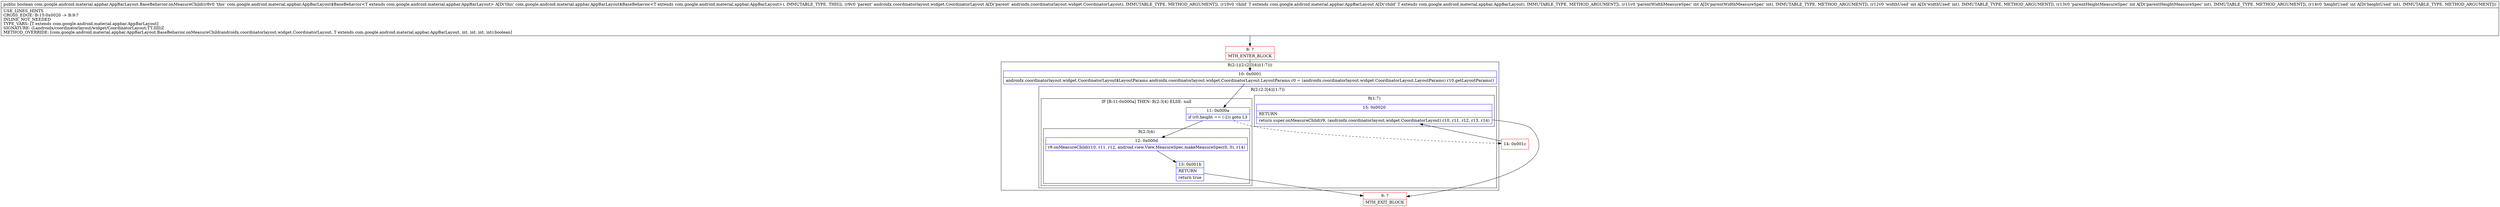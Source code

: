 digraph "CFG forcom.google.android.material.appbar.AppBarLayout.BaseBehavior.onMeasureChild(Landroidx\/coordinatorlayout\/widget\/CoordinatorLayout;Lcom\/google\/android\/material\/appbar\/AppBarLayout;IIII)Z" {
subgraph cluster_Region_440799766 {
label = "R(2:1|(2:(2:3|4)|(1:7)))";
node [shape=record,color=blue];
Node_10 [shape=record,label="{10\:\ 0x0001|androidx.coordinatorlayout.widget.CoordinatorLayout$LayoutParams androidx.coordinatorlayout.widget.CoordinatorLayout.LayoutParams r0 = (androidx.coordinatorlayout.widget.CoordinatorLayout.LayoutParams) r10.getLayoutParams()\l}"];
subgraph cluster_Region_1798850129 {
label = "R(2:(2:3|4)|(1:7))";
node [shape=record,color=blue];
subgraph cluster_IfRegion_1472393181 {
label = "IF [B:11:0x000a] THEN: R(2:3|4) ELSE: null";
node [shape=record,color=blue];
Node_11 [shape=record,label="{11\:\ 0x000a|if (r0.height == (\-2)) goto L3\l}"];
subgraph cluster_Region_1302462718 {
label = "R(2:3|4)";
node [shape=record,color=blue];
Node_12 [shape=record,label="{12\:\ 0x000d|r9.onMeasureChild(r10, r11, r12, android.view.View.MeasureSpec.makeMeasureSpec(0, 0), r14)\l}"];
Node_13 [shape=record,label="{13\:\ 0x001b|RETURN\l|return true\l}"];
}
}
subgraph cluster_Region_334261292 {
label = "R(1:7)";
node [shape=record,color=blue];
Node_15 [shape=record,label="{15\:\ 0x0020|RETURN\l|return super.onMeasureChild(r9, (androidx.coordinatorlayout.widget.CoordinatorLayout) r10, r11, r12, r13, r14)\l}"];
}
}
}
Node_8 [shape=record,color=red,label="{8\:\ ?|MTH_ENTER_BLOCK\l}"];
Node_9 [shape=record,color=red,label="{9\:\ ?|MTH_EXIT_BLOCK\l}"];
Node_14 [shape=record,color=red,label="{14\:\ 0x001c}"];
MethodNode[shape=record,label="{public boolean com.google.android.material.appbar.AppBarLayout.BaseBehavior.onMeasureChild((r8v0 'this' com.google.android.material.appbar.AppBarLayout$BaseBehavior\<T extends com.google.android.material.appbar.AppBarLayout\> A[D('this' com.google.android.material.appbar.AppBarLayout$BaseBehavior\<T extends com.google.android.material.appbar.AppBarLayout\>), IMMUTABLE_TYPE, THIS]), (r9v0 'parent' androidx.coordinatorlayout.widget.CoordinatorLayout A[D('parent' androidx.coordinatorlayout.widget.CoordinatorLayout), IMMUTABLE_TYPE, METHOD_ARGUMENT]), (r10v0 'child' T extends com.google.android.material.appbar.AppBarLayout A[D('child' T extends com.google.android.material.appbar.AppBarLayout), IMMUTABLE_TYPE, METHOD_ARGUMENT]), (r11v0 'parentWidthMeasureSpec' int A[D('parentWidthMeasureSpec' int), IMMUTABLE_TYPE, METHOD_ARGUMENT]), (r12v0 'widthUsed' int A[D('widthUsed' int), IMMUTABLE_TYPE, METHOD_ARGUMENT]), (r13v0 'parentHeightMeasureSpec' int A[D('parentHeightMeasureSpec' int), IMMUTABLE_TYPE, METHOD_ARGUMENT]), (r14v0 'heightUsed' int A[D('heightUsed' int), IMMUTABLE_TYPE, METHOD_ARGUMENT]))  | USE_LINES_HINTS\lCROSS_EDGE: B:15:0x0020 \-\> B:9:?\lINLINE_NOT_NEEDED\lTYPE_VARS: [T extends com.google.android.material.appbar.AppBarLayout]\lSIGNATURE: (Landroidx\/coordinatorlayout\/widget\/CoordinatorLayout;TT;IIII)Z\lMETHOD_OVERRIDE: [com.google.android.material.appbar.AppBarLayout.BaseBehavior.onMeasureChild(androidx.coordinatorlayout.widget.CoordinatorLayout, T extends com.google.android.material.appbar.AppBarLayout, int, int, int, int):boolean]\l}"];
MethodNode -> Node_8;Node_10 -> Node_11;
Node_11 -> Node_12;
Node_11 -> Node_14[style=dashed];
Node_12 -> Node_13;
Node_13 -> Node_9;
Node_15 -> Node_9;
Node_8 -> Node_10;
Node_14 -> Node_15;
}

